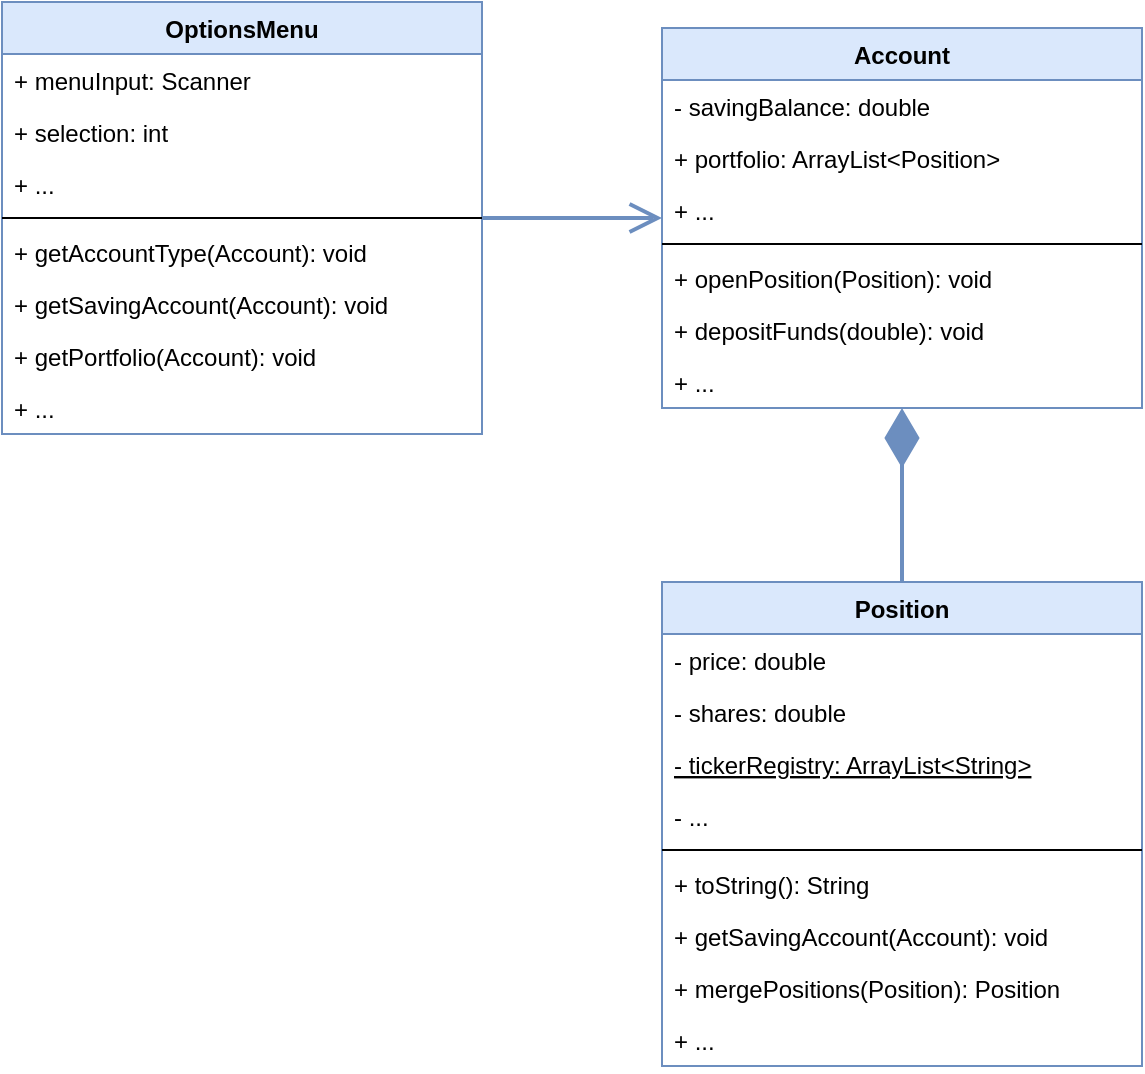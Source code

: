 <mxfile version="20.7.4" type="device"><diagram id="7VK_BTmFym-u6Z7gyhPJ" name="class_diagram"><mxGraphModel dx="1098" dy="828" grid="1" gridSize="10" guides="1" tooltips="1" connect="1" arrows="1" fold="1" page="1" pageScale="1" pageWidth="1169" pageHeight="827" math="0" shadow="0"><root><mxCell id="0"/><mxCell id="1" parent="0"/><mxCell id="vgtAmr3IHLEWqKSmXZHl-5" value="OptionsMenu" style="swimlane;fontStyle=1;align=center;verticalAlign=top;childLayout=stackLayout;horizontal=1;startSize=26;horizontalStack=0;resizeParent=1;resizeParentMax=0;resizeLast=0;collapsible=1;marginBottom=0;fillColor=#dae8fc;strokeColor=#6c8ebf;" parent="1" vertex="1"><mxGeometry x="250" y="210" width="240" height="216" as="geometry"/></mxCell><mxCell id="vgtAmr3IHLEWqKSmXZHl-6" value="+ menuInput: Scanner" style="text;strokeColor=none;fillColor=none;align=left;verticalAlign=top;spacingLeft=4;spacingRight=4;overflow=hidden;rotatable=0;points=[[0,0.5],[1,0.5]];portConstraint=eastwest;" parent="vgtAmr3IHLEWqKSmXZHl-5" vertex="1"><mxGeometry y="26" width="240" height="26" as="geometry"/></mxCell><mxCell id="vgtAmr3IHLEWqKSmXZHl-29" value="+ selection: int" style="text;strokeColor=none;fillColor=none;align=left;verticalAlign=top;spacingLeft=4;spacingRight=4;overflow=hidden;rotatable=0;points=[[0,0.5],[1,0.5]];portConstraint=eastwest;" parent="vgtAmr3IHLEWqKSmXZHl-5" vertex="1"><mxGeometry y="52" width="240" height="26" as="geometry"/></mxCell><mxCell id="vgtAmr3IHLEWqKSmXZHl-30" value="+ ..." style="text;strokeColor=none;fillColor=none;align=left;verticalAlign=top;spacingLeft=4;spacingRight=4;overflow=hidden;rotatable=0;points=[[0,0.5],[1,0.5]];portConstraint=eastwest;" parent="vgtAmr3IHLEWqKSmXZHl-5" vertex="1"><mxGeometry y="78" width="240" height="26" as="geometry"/></mxCell><mxCell id="vgtAmr3IHLEWqKSmXZHl-7" value="" style="line;strokeWidth=1;fillColor=none;align=left;verticalAlign=middle;spacingTop=-1;spacingLeft=3;spacingRight=3;rotatable=0;labelPosition=right;points=[];portConstraint=eastwest;" parent="vgtAmr3IHLEWqKSmXZHl-5" vertex="1"><mxGeometry y="104" width="240" height="8" as="geometry"/></mxCell><mxCell id="vgtAmr3IHLEWqKSmXZHl-8" value="+ getAccountType(Account): void" style="text;strokeColor=none;fillColor=none;align=left;verticalAlign=top;spacingLeft=4;spacingRight=4;overflow=hidden;rotatable=0;points=[[0,0.5],[1,0.5]];portConstraint=eastwest;" parent="vgtAmr3IHLEWqKSmXZHl-5" vertex="1"><mxGeometry y="112" width="240" height="26" as="geometry"/></mxCell><mxCell id="vgtAmr3IHLEWqKSmXZHl-11" value="+ getSavingAccount(Account): void" style="text;strokeColor=none;fillColor=none;align=left;verticalAlign=top;spacingLeft=4;spacingRight=4;overflow=hidden;rotatable=0;points=[[0,0.5],[1,0.5]];portConstraint=eastwest;" parent="vgtAmr3IHLEWqKSmXZHl-5" vertex="1"><mxGeometry y="138" width="240" height="26" as="geometry"/></mxCell><mxCell id="vgtAmr3IHLEWqKSmXZHl-33" value="+ getPortfolio(Account): void" style="text;strokeColor=none;fillColor=none;align=left;verticalAlign=top;spacingLeft=4;spacingRight=4;overflow=hidden;rotatable=0;points=[[0,0.5],[1,0.5]];portConstraint=eastwest;" parent="vgtAmr3IHLEWqKSmXZHl-5" vertex="1"><mxGeometry y="164" width="240" height="26" as="geometry"/></mxCell><mxCell id="vgtAmr3IHLEWqKSmXZHl-34" value="+ ..." style="text;strokeColor=none;fillColor=none;align=left;verticalAlign=top;spacingLeft=4;spacingRight=4;overflow=hidden;rotatable=0;points=[[0,0.5],[1,0.5]];portConstraint=eastwest;" parent="vgtAmr3IHLEWqKSmXZHl-5" vertex="1"><mxGeometry y="190" width="240" height="26" as="geometry"/></mxCell><mxCell id="vgtAmr3IHLEWqKSmXZHl-13" value="Account" style="swimlane;fontStyle=1;align=center;verticalAlign=top;childLayout=stackLayout;horizontal=1;startSize=26;horizontalStack=0;resizeParent=1;resizeParentMax=0;resizeLast=0;collapsible=1;marginBottom=0;fillColor=#dae8fc;strokeColor=#6c8ebf;" parent="1" vertex="1"><mxGeometry x="580" y="223" width="240" height="190" as="geometry"/></mxCell><mxCell id="vgtAmr3IHLEWqKSmXZHl-14" value="- savingBalance: double" style="text;strokeColor=none;fillColor=none;align=left;verticalAlign=top;spacingLeft=4;spacingRight=4;overflow=hidden;rotatable=0;points=[[0,0.5],[1,0.5]];portConstraint=eastwest;" parent="vgtAmr3IHLEWqKSmXZHl-13" vertex="1"><mxGeometry y="26" width="240" height="26" as="geometry"/></mxCell><mxCell id="vgtAmr3IHLEWqKSmXZHl-15" value="+ portfolio: ArrayList&lt;Position&gt;" style="text;strokeColor=none;fillColor=none;align=left;verticalAlign=top;spacingLeft=4;spacingRight=4;overflow=hidden;rotatable=0;points=[[0,0.5],[1,0.5]];portConstraint=eastwest;" parent="vgtAmr3IHLEWqKSmXZHl-13" vertex="1"><mxGeometry y="52" width="240" height="26" as="geometry"/></mxCell><mxCell id="vgtAmr3IHLEWqKSmXZHl-16" value="+ ..." style="text;strokeColor=none;fillColor=none;align=left;verticalAlign=top;spacingLeft=4;spacingRight=4;overflow=hidden;rotatable=0;points=[[0,0.5],[1,0.5]];portConstraint=eastwest;" parent="vgtAmr3IHLEWqKSmXZHl-13" vertex="1"><mxGeometry y="78" width="240" height="26" as="geometry"/></mxCell><mxCell id="vgtAmr3IHLEWqKSmXZHl-17" value="" style="line;strokeWidth=1;fillColor=none;align=left;verticalAlign=middle;spacingTop=-1;spacingLeft=3;spacingRight=3;rotatable=0;labelPosition=right;points=[];portConstraint=eastwest;" parent="vgtAmr3IHLEWqKSmXZHl-13" vertex="1"><mxGeometry y="104" width="240" height="8" as="geometry"/></mxCell><mxCell id="vgtAmr3IHLEWqKSmXZHl-18" value="+ openPosition(Position): void" style="text;strokeColor=none;fillColor=none;align=left;verticalAlign=top;spacingLeft=4;spacingRight=4;overflow=hidden;rotatable=0;points=[[0,0.5],[1,0.5]];portConstraint=eastwest;" parent="vgtAmr3IHLEWqKSmXZHl-13" vertex="1"><mxGeometry y="112" width="240" height="26" as="geometry"/></mxCell><mxCell id="vgtAmr3IHLEWqKSmXZHl-19" value="+ depositFunds(double): void" style="text;strokeColor=none;fillColor=none;align=left;verticalAlign=top;spacingLeft=4;spacingRight=4;overflow=hidden;rotatable=0;points=[[0,0.5],[1,0.5]];portConstraint=eastwest;" parent="vgtAmr3IHLEWqKSmXZHl-13" vertex="1"><mxGeometry y="138" width="240" height="26" as="geometry"/></mxCell><mxCell id="vgtAmr3IHLEWqKSmXZHl-20" value="+ ..." style="text;strokeColor=none;fillColor=none;align=left;verticalAlign=top;spacingLeft=4;spacingRight=4;overflow=hidden;rotatable=0;points=[[0,0.5],[1,0.5]];portConstraint=eastwest;" parent="vgtAmr3IHLEWqKSmXZHl-13" vertex="1"><mxGeometry y="164" width="240" height="26" as="geometry"/></mxCell><mxCell id="vgtAmr3IHLEWqKSmXZHl-21" value="Position" style="swimlane;fontStyle=1;align=center;verticalAlign=top;childLayout=stackLayout;horizontal=1;startSize=26;horizontalStack=0;resizeParent=1;resizeParentMax=0;resizeLast=0;collapsible=1;marginBottom=0;fillColor=#dae8fc;strokeColor=#6c8ebf;" parent="1" vertex="1"><mxGeometry x="580" y="500" width="240" height="242" as="geometry"/></mxCell><mxCell id="vgtAmr3IHLEWqKSmXZHl-22" value="- price: double" style="text;strokeColor=none;fillColor=none;align=left;verticalAlign=top;spacingLeft=4;spacingRight=4;overflow=hidden;rotatable=0;points=[[0,0.5],[1,0.5]];portConstraint=eastwest;" parent="vgtAmr3IHLEWqKSmXZHl-21" vertex="1"><mxGeometry y="26" width="240" height="26" as="geometry"/></mxCell><mxCell id="vgtAmr3IHLEWqKSmXZHl-23" value="- shares: double" style="text;strokeColor=none;fillColor=none;align=left;verticalAlign=top;spacingLeft=4;spacingRight=4;overflow=hidden;rotatable=0;points=[[0,0.5],[1,0.5]];portConstraint=eastwest;" parent="vgtAmr3IHLEWqKSmXZHl-21" vertex="1"><mxGeometry y="52" width="240" height="26" as="geometry"/></mxCell><mxCell id="X2vNIUyP7dWfr_orwiTi-1" value="- tickerRegistry: ArrayList&lt;String&gt;" style="text;strokeColor=none;fillColor=none;align=left;verticalAlign=top;spacingLeft=4;spacingRight=4;overflow=hidden;rotatable=0;points=[[0,0.5],[1,0.5]];portConstraint=eastwest;fontStyle=4" parent="vgtAmr3IHLEWqKSmXZHl-21" vertex="1"><mxGeometry y="78" width="240" height="26" as="geometry"/></mxCell><mxCell id="vgtAmr3IHLEWqKSmXZHl-24" value="- ..." style="text;strokeColor=none;fillColor=none;align=left;verticalAlign=top;spacingLeft=4;spacingRight=4;overflow=hidden;rotatable=0;points=[[0,0.5],[1,0.5]];portConstraint=eastwest;" parent="vgtAmr3IHLEWqKSmXZHl-21" vertex="1"><mxGeometry y="104" width="240" height="26" as="geometry"/></mxCell><mxCell id="vgtAmr3IHLEWqKSmXZHl-25" value="" style="line;strokeWidth=1;fillColor=none;align=left;verticalAlign=middle;spacingTop=-1;spacingLeft=3;spacingRight=3;rotatable=0;labelPosition=right;points=[];portConstraint=eastwest;" parent="vgtAmr3IHLEWqKSmXZHl-21" vertex="1"><mxGeometry y="130" width="240" height="8" as="geometry"/></mxCell><mxCell id="vgtAmr3IHLEWqKSmXZHl-26" value="+ toString(): String" style="text;strokeColor=none;fillColor=none;align=left;verticalAlign=top;spacingLeft=4;spacingRight=4;overflow=hidden;rotatable=0;points=[[0,0.5],[1,0.5]];portConstraint=eastwest;" parent="vgtAmr3IHLEWqKSmXZHl-21" vertex="1"><mxGeometry y="138" width="240" height="26" as="geometry"/></mxCell><mxCell id="vgtAmr3IHLEWqKSmXZHl-27" value="+ getSavingAccount(Account): void" style="text;strokeColor=none;fillColor=none;align=left;verticalAlign=top;spacingLeft=4;spacingRight=4;overflow=hidden;rotatable=0;points=[[0,0.5],[1,0.5]];portConstraint=eastwest;" parent="vgtAmr3IHLEWqKSmXZHl-21" vertex="1"><mxGeometry y="164" width="240" height="26" as="geometry"/></mxCell><mxCell id="vgtAmr3IHLEWqKSmXZHl-28" value="+ mergePositions(Position): Position" style="text;strokeColor=none;fillColor=none;align=left;verticalAlign=top;spacingLeft=4;spacingRight=4;overflow=hidden;rotatable=0;points=[[0,0.5],[1,0.5]];portConstraint=eastwest;" parent="vgtAmr3IHLEWqKSmXZHl-21" vertex="1"><mxGeometry y="190" width="240" height="26" as="geometry"/></mxCell><mxCell id="X2vNIUyP7dWfr_orwiTi-2" value="+ ..." style="text;strokeColor=none;fillColor=none;align=left;verticalAlign=top;spacingLeft=4;spacingRight=4;overflow=hidden;rotatable=0;points=[[0,0.5],[1,0.5]];portConstraint=eastwest;" parent="vgtAmr3IHLEWqKSmXZHl-21" vertex="1"><mxGeometry y="216" width="240" height="26" as="geometry"/></mxCell><mxCell id="X2vNIUyP7dWfr_orwiTi-3" value="" style="endArrow=diamondThin;endFill=1;endSize=24;html=1;rounded=0;exitX=0.5;exitY=0;exitDx=0;exitDy=0;fillColor=#dae8fc;strokeColor=#6c8ebf;strokeWidth=2;" parent="1" source="vgtAmr3IHLEWqKSmXZHl-21" target="vgtAmr3IHLEWqKSmXZHl-20" edge="1"><mxGeometry width="160" relative="1" as="geometry"><mxPoint x="550" y="350" as="sourcePoint"/><mxPoint x="710" y="350" as="targetPoint"/></mxGeometry></mxCell><mxCell id="X2vNIUyP7dWfr_orwiTi-7" value="" style="endArrow=open;endFill=1;endSize=12;html=1;rounded=0;fillColor=#dae8fc;strokeColor=#6c8ebf;strokeWidth=2;" parent="1" source="vgtAmr3IHLEWqKSmXZHl-5" target="vgtAmr3IHLEWqKSmXZHl-13" edge="1"><mxGeometry width="160" relative="1" as="geometry"><mxPoint x="500" y="330" as="sourcePoint"/><mxPoint x="660" y="330" as="targetPoint"/></mxGeometry></mxCell></root></mxGraphModel></diagram></mxfile>
